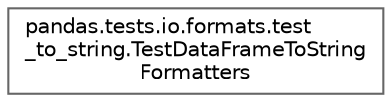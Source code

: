 digraph "Graphical Class Hierarchy"
{
 // LATEX_PDF_SIZE
  bgcolor="transparent";
  edge [fontname=Helvetica,fontsize=10,labelfontname=Helvetica,labelfontsize=10];
  node [fontname=Helvetica,fontsize=10,shape=box,height=0.2,width=0.4];
  rankdir="LR";
  Node0 [id="Node000000",label="pandas.tests.io.formats.test\l_to_string.TestDataFrameToString\lFormatters",height=0.2,width=0.4,color="grey40", fillcolor="white", style="filled",URL="$da/d4c/classpandas_1_1tests_1_1io_1_1formats_1_1test__to__string_1_1TestDataFrameToStringFormatters.html",tooltip=" "];
}
